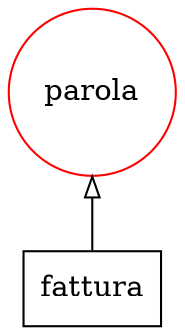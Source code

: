 digraph {
   rankdir=BT;
   edge [arrowhead=empty];

   subgraph {
      rank="source";
      edge [arrowhead=normal];
      node [shape=box];
      t147 [label="fattura"];
   }

   subgraph {
      rank="same";
      node [color=red,shape=circle];
      tag114 [label=parola]; 
   }

   subgraph {
      rank="same";
      node [color=blue,shape=circle];
   }

   subgraph {
      rank="same";
      node [color=green,shape=circle];
   }

   subgraph {
      rank="same";
      node [color=orange,shape=circle];
   }
   t147 -> tag114;
}